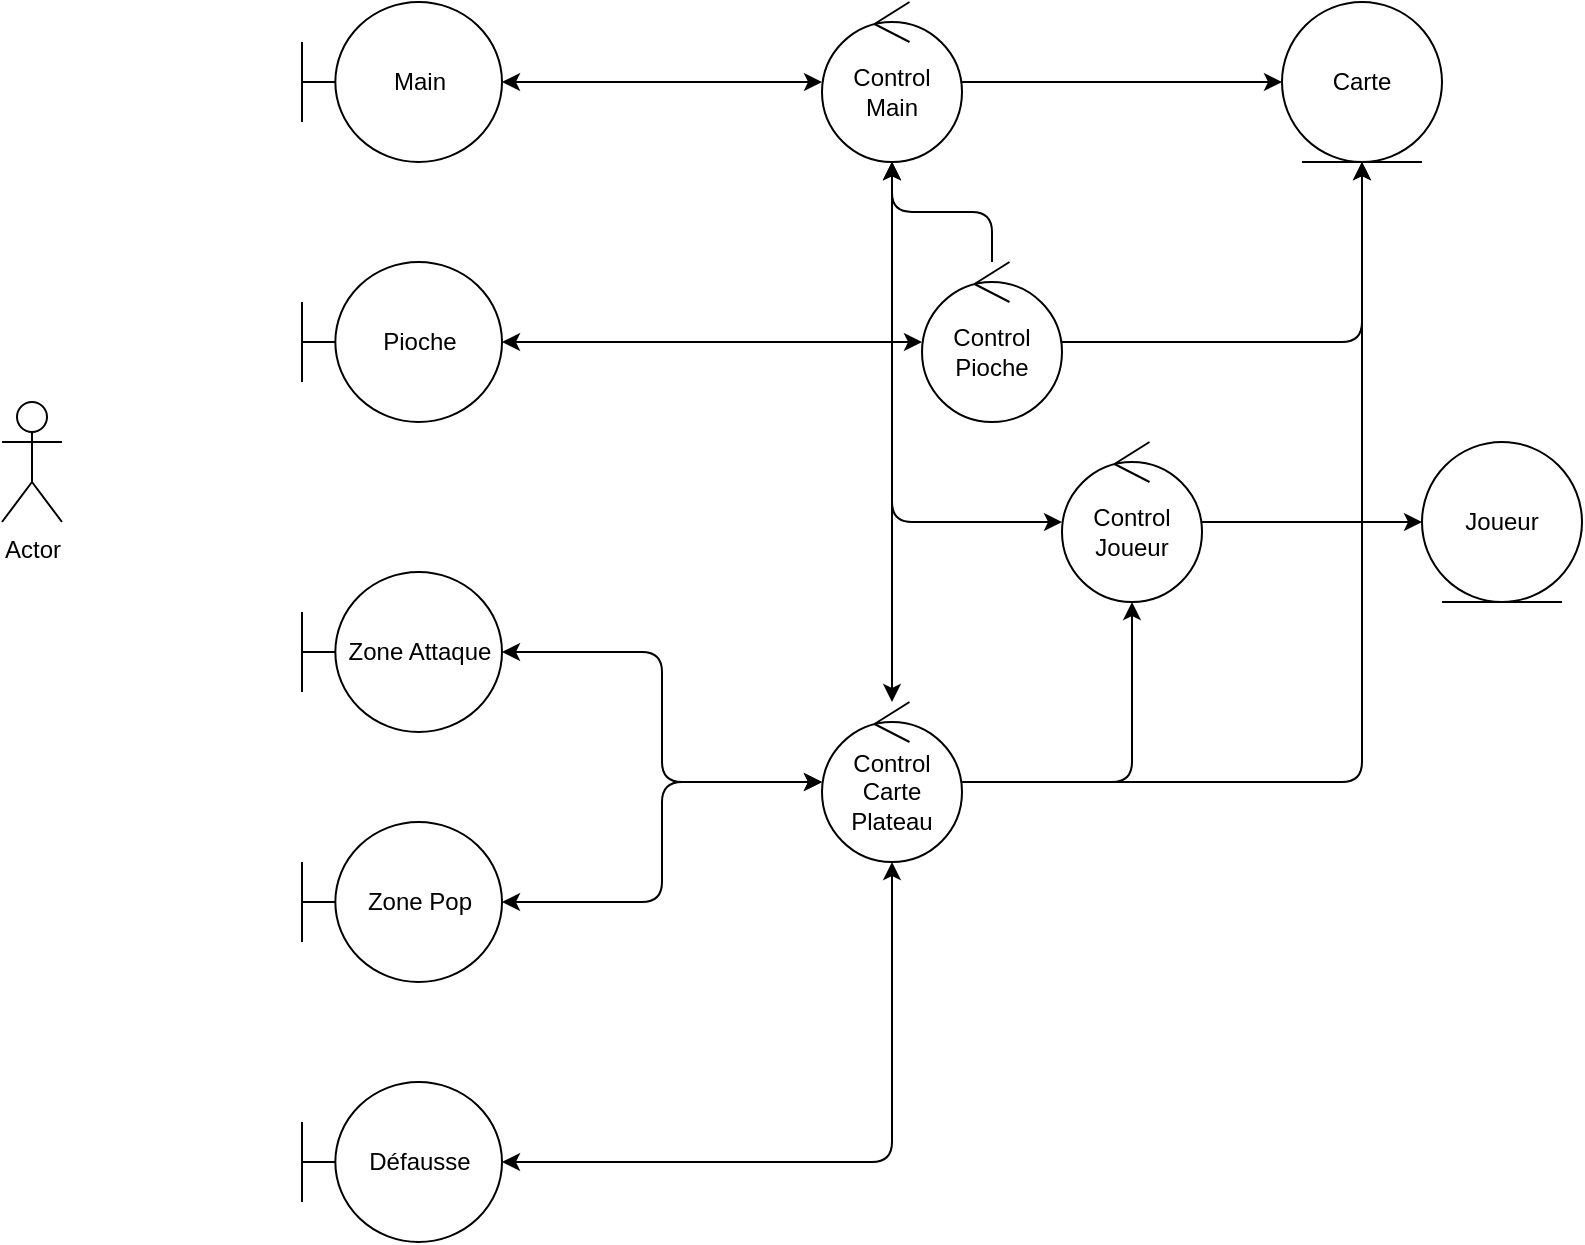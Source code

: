 <mxfile>
    <diagram name="Page-1" id="LbLjgvdDcqQ1I_yBgH5B">
        <mxGraphModel dx="683" dy="666" grid="1" gridSize="10" guides="1" tooltips="1" connect="1" arrows="1" fold="1" page="1" pageScale="1" pageWidth="827" pageHeight="1169" math="0" shadow="0">
            <root>
                <mxCell id="0"/>
                <mxCell id="1" parent="0"/>
                <mxCell id="g-5_mK_-a3eJAs1n7ar0-1" value="Actor" style="shape=umlActor;verticalLabelPosition=bottom;verticalAlign=top;html=1;outlineConnect=0;" parent="1" vertex="1">
                    <mxGeometry x="60" y="300" width="30" height="60" as="geometry"/>
                </mxCell>
                <mxCell id="16" style="edgeStyle=none;html=1;startArrow=classic;startFill=1;" edge="1" parent="1" source="g-5_mK_-a3eJAs1n7ar0-2" target="12">
                    <mxGeometry relative="1" as="geometry"/>
                </mxCell>
                <mxCell id="g-5_mK_-a3eJAs1n7ar0-2" value="Main" style="shape=umlBoundary;whiteSpace=wrap;html=1;" parent="1" vertex="1">
                    <mxGeometry x="210" y="100" width="100" height="80" as="geometry"/>
                </mxCell>
                <mxCell id="22" style="edgeStyle=none;html=1;startArrow=classic;startFill=1;" edge="1" parent="1" source="g-5_mK_-a3eJAs1n7ar0-3" target="17">
                    <mxGeometry relative="1" as="geometry"/>
                </mxCell>
                <mxCell id="g-5_mK_-a3eJAs1n7ar0-3" value="Pioche" style="shape=umlBoundary;whiteSpace=wrap;html=1;" parent="1" vertex="1">
                    <mxGeometry x="210" y="230" width="100" height="80" as="geometry"/>
                </mxCell>
                <mxCell id="8" style="edgeStyle=orthogonalEdgeStyle;html=1;startArrow=classic;startFill=1;" edge="1" parent="1" source="2" target="5">
                    <mxGeometry relative="1" as="geometry"/>
                </mxCell>
                <mxCell id="2" value="Zone Attaque" style="shape=umlBoundary;whiteSpace=wrap;html=1;" parent="1" vertex="1">
                    <mxGeometry x="210" y="385" width="100" height="80" as="geometry"/>
                </mxCell>
                <mxCell id="6" style="edgeStyle=orthogonalEdgeStyle;html=1;startArrow=classic;startFill=1;" edge="1" parent="1" source="3" target="5">
                    <mxGeometry relative="1" as="geometry"/>
                </mxCell>
                <mxCell id="3" value="Zone Pop" style="shape=umlBoundary;whiteSpace=wrap;html=1;" vertex="1" parent="1">
                    <mxGeometry x="210" y="510" width="100" height="80" as="geometry"/>
                </mxCell>
                <mxCell id="7" style="edgeStyle=orthogonalEdgeStyle;html=1;startArrow=classic;startFill=1;" edge="1" parent="1" source="4" target="5">
                    <mxGeometry relative="1" as="geometry"/>
                </mxCell>
                <mxCell id="4" value="Défausse" style="shape=umlBoundary;whiteSpace=wrap;html=1;" vertex="1" parent="1">
                    <mxGeometry x="210" y="640" width="100" height="80" as="geometry"/>
                </mxCell>
                <mxCell id="20" style="edgeStyle=orthogonalEdgeStyle;html=1;" edge="1" parent="1" source="5" target="9">
                    <mxGeometry relative="1" as="geometry"/>
                </mxCell>
                <mxCell id="24" style="edgeStyle=none;html=1;startArrow=classic;startFill=1;" edge="1" parent="1" source="5" target="12">
                    <mxGeometry relative="1" as="geometry"/>
                </mxCell>
                <mxCell id="28" style="edgeStyle=orthogonalEdgeStyle;html=1;" edge="1" parent="1" source="5" target="13">
                    <mxGeometry relative="1" as="geometry"/>
                </mxCell>
                <mxCell id="5" value="Control Carte Plateau" style="ellipse;shape=umlControl;whiteSpace=wrap;html=1;" vertex="1" parent="1">
                    <mxGeometry x="470" y="450" width="70" height="80" as="geometry"/>
                </mxCell>
                <mxCell id="11" style="edgeStyle=none;html=1;entryX=0;entryY=0.5;entryDx=0;entryDy=0;" edge="1" parent="1" source="9" target="10">
                    <mxGeometry relative="1" as="geometry"/>
                </mxCell>
                <mxCell id="21" style="edgeStyle=orthogonalEdgeStyle;html=1;startArrow=classic;startFill=1;" edge="1" parent="1" source="9" target="12">
                    <mxGeometry relative="1" as="geometry"/>
                </mxCell>
                <mxCell id="9" value="Control Joueur" style="ellipse;shape=umlControl;whiteSpace=wrap;html=1;" vertex="1" parent="1">
                    <mxGeometry x="590" y="320" width="70" height="80" as="geometry"/>
                </mxCell>
                <mxCell id="10" value="Joueur" style="ellipse;shape=umlEntity;whiteSpace=wrap;html=1;" vertex="1" parent="1">
                    <mxGeometry x="770" y="320" width="80" height="80" as="geometry"/>
                </mxCell>
                <mxCell id="14" style="edgeStyle=none;html=1;" edge="1" parent="1" source="12" target="13">
                    <mxGeometry relative="1" as="geometry"/>
                </mxCell>
                <mxCell id="12" value="Control Main" style="ellipse;shape=umlControl;whiteSpace=wrap;html=1;" vertex="1" parent="1">
                    <mxGeometry x="470" y="100" width="70" height="80" as="geometry"/>
                </mxCell>
                <mxCell id="13" value="Carte" style="ellipse;shape=umlEntity;whiteSpace=wrap;html=1;" vertex="1" parent="1">
                    <mxGeometry x="700" y="100" width="80" height="80" as="geometry"/>
                </mxCell>
                <mxCell id="18" style="edgeStyle=orthogonalEdgeStyle;html=1;entryX=0.5;entryY=1;entryDx=0;entryDy=0;" edge="1" parent="1" source="17" target="13">
                    <mxGeometry relative="1" as="geometry"/>
                </mxCell>
                <mxCell id="23" style="edgeStyle=orthogonalEdgeStyle;html=1;" edge="1" parent="1" source="17" target="12">
                    <mxGeometry relative="1" as="geometry"/>
                </mxCell>
                <mxCell id="17" value="Control Pioche" style="ellipse;shape=umlControl;whiteSpace=wrap;html=1;" vertex="1" parent="1">
                    <mxGeometry x="520" y="230" width="70" height="80" as="geometry"/>
                </mxCell>
            </root>
        </mxGraphModel>
    </diagram>
</mxfile>